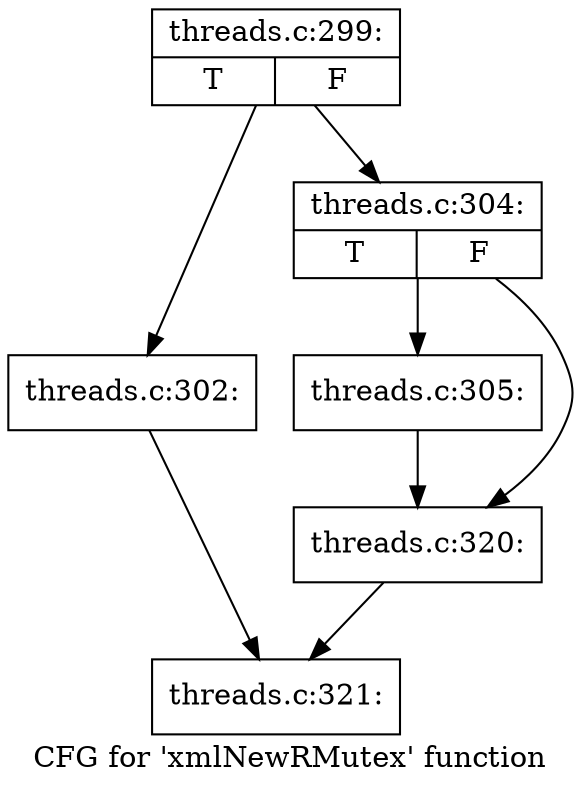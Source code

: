 digraph "CFG for 'xmlNewRMutex' function" {
	label="CFG for 'xmlNewRMutex' function";

	Node0x4711af0 [shape=record,label="{threads.c:299:|{<s0>T|<s1>F}}"];
	Node0x4711af0 -> Node0x470bad0;
	Node0x4711af0 -> Node0x470bb20;
	Node0x470bad0 [shape=record,label="{threads.c:302:}"];
	Node0x470bad0 -> Node0x4711dd0;
	Node0x470bb20 [shape=record,label="{threads.c:304:|{<s0>T|<s1>F}}"];
	Node0x470bb20 -> Node0x4713d80;
	Node0x470bb20 -> Node0x4713dd0;
	Node0x4713d80 [shape=record,label="{threads.c:305:}"];
	Node0x4713d80 -> Node0x4713dd0;
	Node0x4713dd0 [shape=record,label="{threads.c:320:}"];
	Node0x4713dd0 -> Node0x4711dd0;
	Node0x4711dd0 [shape=record,label="{threads.c:321:}"];
}
